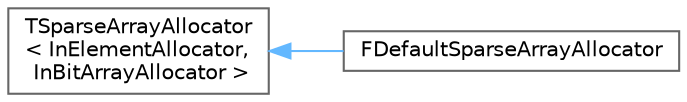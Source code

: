 digraph "Graphical Class Hierarchy"
{
 // INTERACTIVE_SVG=YES
 // LATEX_PDF_SIZE
  bgcolor="transparent";
  edge [fontname=Helvetica,fontsize=10,labelfontname=Helvetica,labelfontsize=10];
  node [fontname=Helvetica,fontsize=10,shape=box,height=0.2,width=0.4];
  rankdir="LR";
  Node0 [id="Node000000",label="TSparseArrayAllocator\l\< InElementAllocator,\l InBitArrayAllocator \>",height=0.2,width=0.4,color="grey40", fillcolor="white", style="filled",URL="$d9/dd5/classTSparseArrayAllocator.html",tooltip="Encapsulates the allocators used by a sparse array in a single type."];
  Node0 -> Node1 [id="edge8423_Node000000_Node000001",dir="back",color="steelblue1",style="solid",tooltip=" "];
  Node1 [id="Node000001",label="FDefaultSparseArrayAllocator",height=0.2,width=0.4,color="grey40", fillcolor="white", style="filled",URL="$d8/d24/classFDefaultSparseArrayAllocator.html",tooltip=" "];
}
